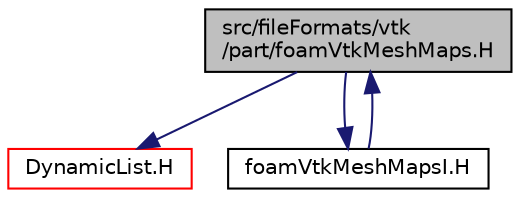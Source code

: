 digraph "src/fileFormats/vtk/part/foamVtkMeshMaps.H"
{
  bgcolor="transparent";
  edge [fontname="Helvetica",fontsize="10",labelfontname="Helvetica",labelfontsize="10"];
  node [fontname="Helvetica",fontsize="10",shape=record];
  Node1 [label="src/fileFormats/vtk\l/part/foamVtkMeshMaps.H",height=0.2,width=0.4,color="black", fillcolor="grey75", style="filled" fontcolor="black"];
  Node1 -> Node2 [color="midnightblue",fontsize="10",style="solid",fontname="Helvetica"];
  Node2 [label="DynamicList.H",height=0.2,width=0.4,color="red",URL="$DynamicList_8H.html"];
  Node1 -> Node3 [color="midnightblue",fontsize="10",style="solid",fontname="Helvetica"];
  Node3 [label="foamVtkMeshMapsI.H",height=0.2,width=0.4,color="black",URL="$foamVtkMeshMapsI_8H.html"];
  Node3 -> Node1 [color="midnightblue",fontsize="10",style="solid",fontname="Helvetica"];
}
